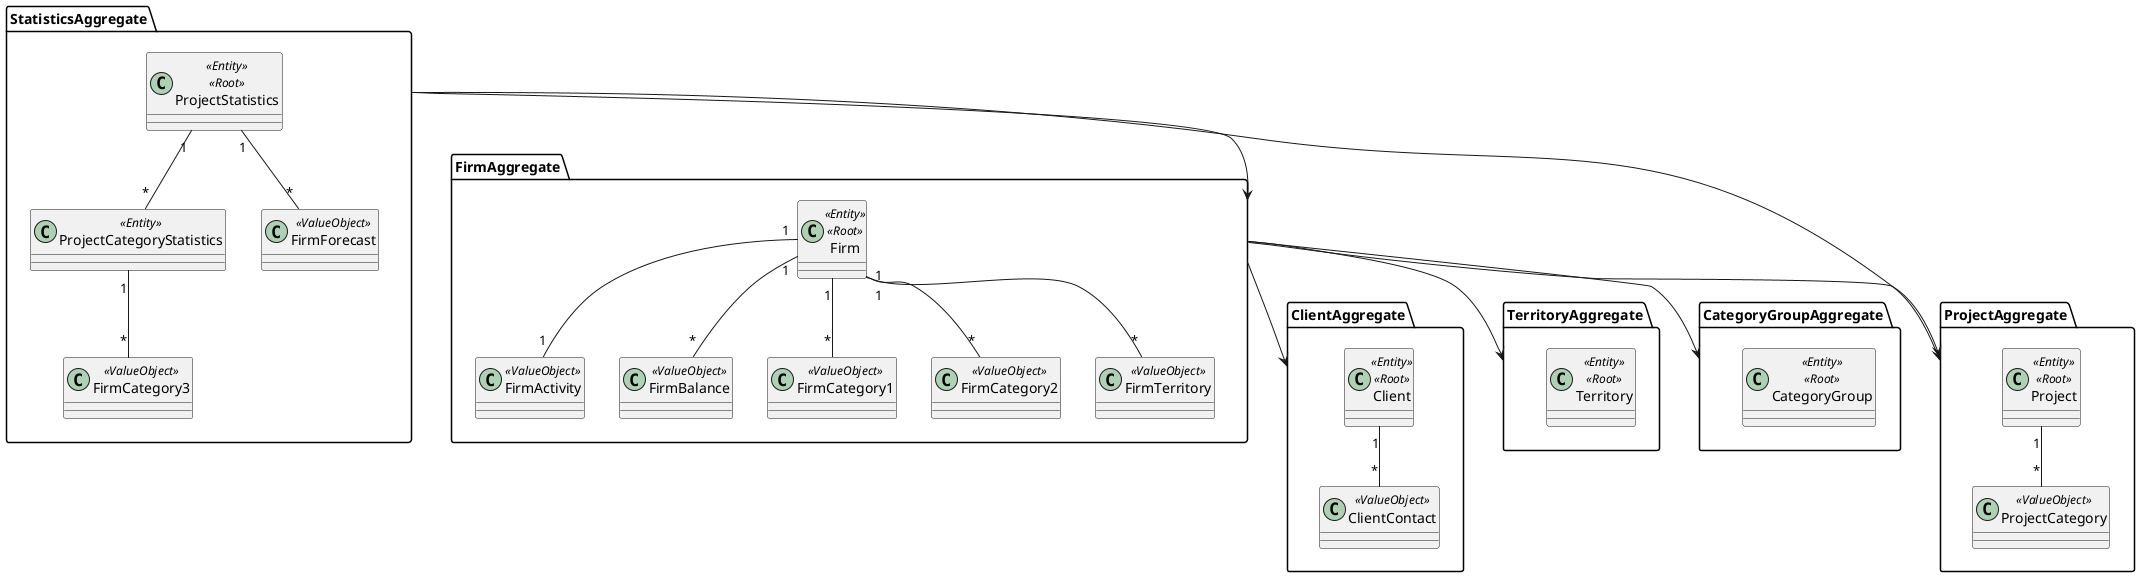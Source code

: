 @startuml

Package StatisticsAggregate {
    class ProjectStatistics <<Entity>> <<Root>>
    class ProjectCategoryStatistics <<Entity>>
    class FirmCategory3 <<ValueObject>>
    class FirmForecast <<ValueObject>>
    
    ProjectStatistics "1" -- "*" ProjectCategoryStatistics
    ProjectStatistics "1" -- "*" FirmForecast
    ProjectCategoryStatistics "1" -- "*" FirmCategory3
}

Package FirmAggregate {
    class Firm <<Entity>> <<Root>>
    class FirmActivity <<ValueObject>>
    class FirmBalance <<ValueObject>>
    class FirmCategory1 <<ValueObject>>
    class FirmCategory2 <<ValueObject>>
    class FirmTerritory <<ValueObject>>
    
    Firm "1" -- "1" FirmActivity
    Firm "1" -- "*" FirmBalance
    Firm "1" -- "*" FirmCategory1
    Firm "1" -- "*" FirmCategory2
    Firm "1" -- "*" FirmTerritory
}

Package ClientAggregate {
    class Client <<Entity>> <<Root>>
    class ClientContact <<ValueObject>>

    Client "1" -- "*" ClientContact
}

Package ProjectAggregate {
    class Project <<Entity>> <<Root>>
    class ProjectCategory <<ValueObject>>

    Project "1" -- "*" ProjectCategory
}

Package TerritoryAggregate {
    class Territory <<Entity>> <<Root>>
}

Package CategoryGroupAggregate {
    class CategoryGroup <<Entity>> <<Root>>
}

StatisticsAggregate -down-> FirmAggregate
StatisticsAggregate -down-> ProjectAggregate

FirmAggregate -down-> ProjectAggregate
FirmAggregate -down-> ClientAggregate
FirmAggregate -down-> CategoryGroupAggregate
FirmAggregate -down-> TerritoryAggregate

@enduml
